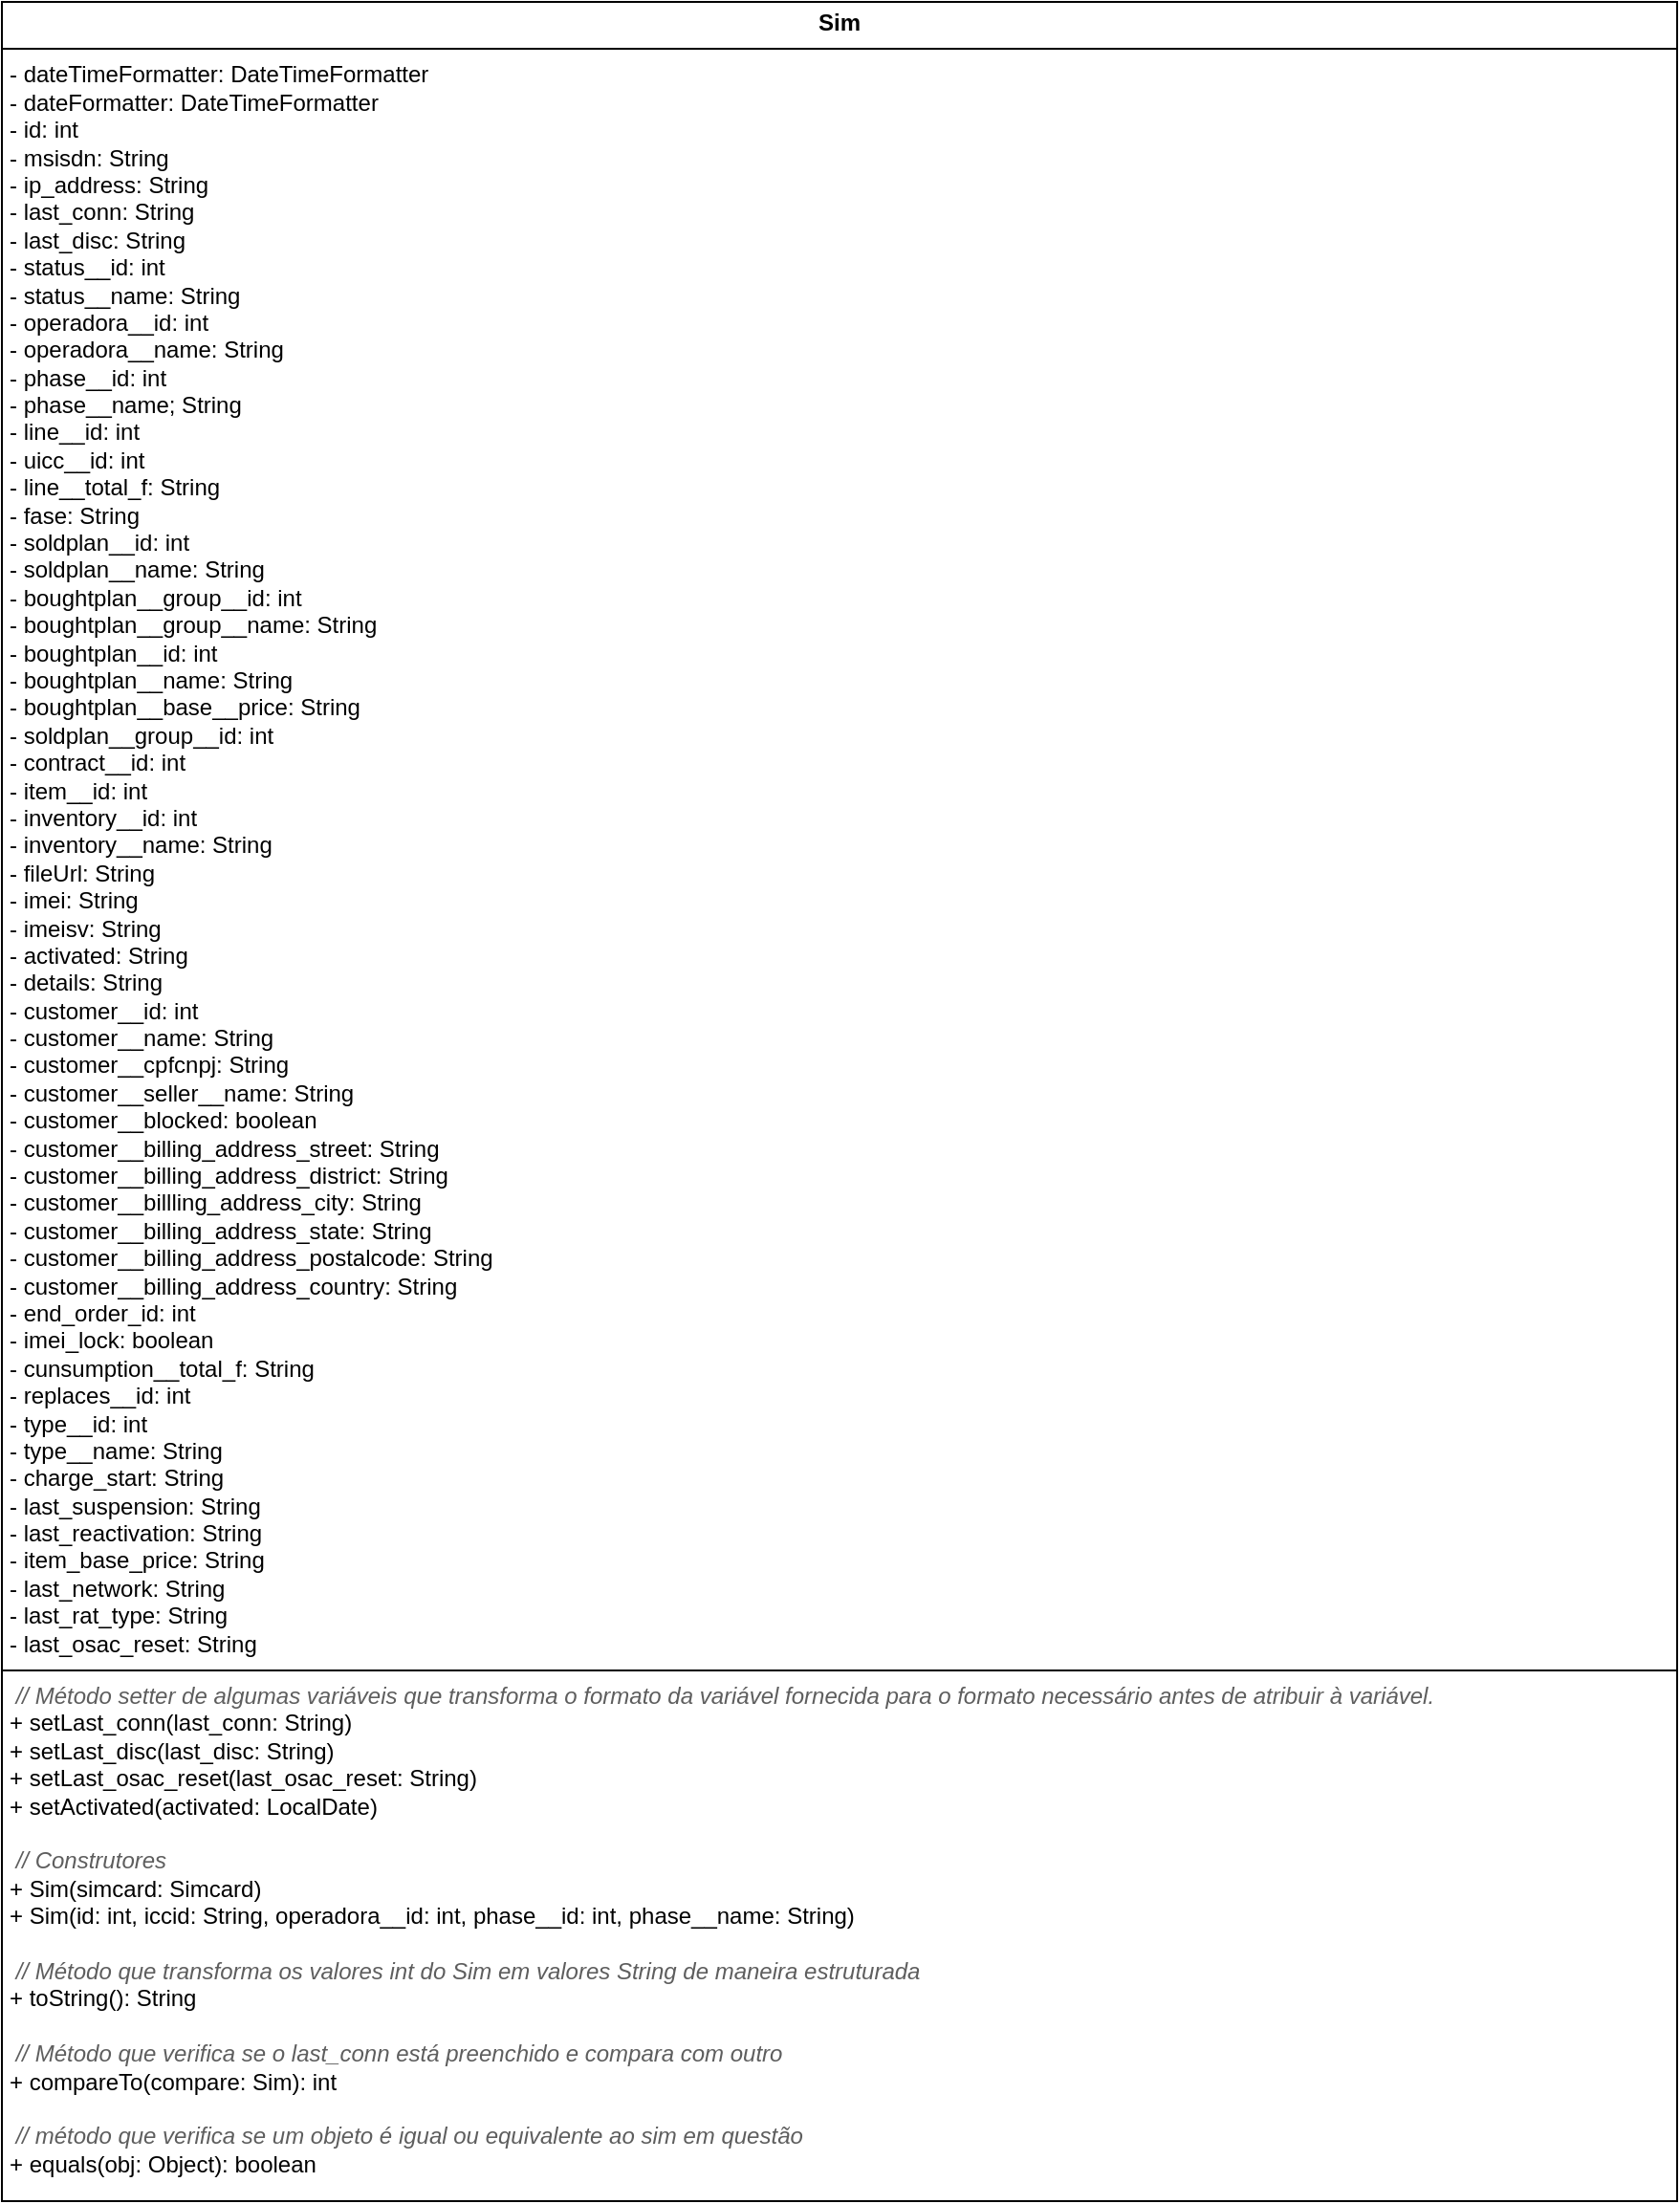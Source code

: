 <mxfile version="25.0.3">
  <diagram name="Página-1" id="yRpw1XDFjLFixnUvcPBG">
    <mxGraphModel dx="1432" dy="763" grid="1" gridSize="10" guides="1" tooltips="1" connect="1" arrows="1" fold="1" page="1" pageScale="1" pageWidth="827" pageHeight="1169" math="0" shadow="0">
      <root>
        <mxCell id="0" />
        <mxCell id="1" parent="0" />
        <mxCell id="ympIJe-1SoXUaamCZdop-1" value="&lt;p style=&quot;margin:0px;margin-top:4px;text-align:center;&quot;&gt;&lt;b&gt;Sim&lt;/b&gt;&lt;/p&gt;&lt;hr size=&quot;1&quot; style=&quot;border-style:solid;&quot;&gt;&lt;p style=&quot;margin:0px;margin-left:4px;&quot;&gt;- dateTimeFormatter: DateTimeFormatter&lt;/p&gt;&lt;p style=&quot;margin:0px;margin-left:4px;&quot;&gt;- dateFormatter: DateTimeFormatter&lt;/p&gt;&lt;p style=&quot;margin:0px;margin-left:4px;&quot;&gt;- id: int&lt;/p&gt;&lt;p style=&quot;margin:0px;margin-left:4px;&quot;&gt;- msisdn: String&lt;/p&gt;&lt;p style=&quot;margin:0px;margin-left:4px;&quot;&gt;- ip_address: String&lt;/p&gt;&lt;p style=&quot;margin:0px;margin-left:4px;&quot;&gt;- last_conn: String&lt;/p&gt;&lt;p style=&quot;margin:0px;margin-left:4px;&quot;&gt;- last_disc: String&lt;/p&gt;&lt;p style=&quot;margin:0px;margin-left:4px;&quot;&gt;- status__id: int&lt;/p&gt;&lt;p style=&quot;margin:0px;margin-left:4px;&quot;&gt;- status__name: String&lt;/p&gt;&lt;p style=&quot;margin:0px;margin-left:4px;&quot;&gt;- operadora__id: int&lt;/p&gt;&lt;p style=&quot;margin:0px;margin-left:4px;&quot;&gt;- operadora__name: String&lt;/p&gt;&lt;p style=&quot;margin:0px;margin-left:4px;&quot;&gt;- phase__id: int&lt;/p&gt;&lt;p style=&quot;margin:0px;margin-left:4px;&quot;&gt;- phase__name; String&lt;/p&gt;&lt;p style=&quot;margin:0px;margin-left:4px;&quot;&gt;- line__id: int&lt;/p&gt;&lt;p style=&quot;margin:0px;margin-left:4px;&quot;&gt;- uicc__id: int&lt;/p&gt;&lt;p style=&quot;margin:0px;margin-left:4px;&quot;&gt;- line__total_f: String&lt;/p&gt;&lt;p style=&quot;margin:0px;margin-left:4px;&quot;&gt;- fase: String&lt;/p&gt;&lt;p style=&quot;margin:0px;margin-left:4px;&quot;&gt;- soldplan__id: int&lt;/p&gt;&lt;p style=&quot;margin:0px;margin-left:4px;&quot;&gt;- soldplan__name: String&lt;/p&gt;&lt;p style=&quot;margin:0px;margin-left:4px;&quot;&gt;- boughtplan__group__id: int&lt;/p&gt;&lt;p style=&quot;margin:0px;margin-left:4px;&quot;&gt;- boughtplan__group__name: String&lt;/p&gt;&lt;p style=&quot;margin:0px;margin-left:4px;&quot;&gt;- boughtplan__id: int&lt;/p&gt;&lt;p style=&quot;margin:0px;margin-left:4px;&quot;&gt;- boughtplan__name: String&lt;/p&gt;&lt;p style=&quot;margin:0px;margin-left:4px;&quot;&gt;- boughtplan__base__price: String&lt;/p&gt;&lt;p style=&quot;margin:0px;margin-left:4px;&quot;&gt;- soldplan__group__id: int&lt;/p&gt;&lt;p style=&quot;margin:0px;margin-left:4px;&quot;&gt;- contract__id: int&lt;/p&gt;&lt;p style=&quot;margin:0px;margin-left:4px;&quot;&gt;- item__id: int&lt;/p&gt;&lt;p style=&quot;margin:0px;margin-left:4px;&quot;&gt;- inventory__id: int&lt;/p&gt;&lt;p style=&quot;margin:0px;margin-left:4px;&quot;&gt;- inventory__name: String&lt;/p&gt;&lt;p style=&quot;margin:0px;margin-left:4px;&quot;&gt;- fileUrl: String&lt;/p&gt;&lt;p style=&quot;margin:0px;margin-left:4px;&quot;&gt;- imei: String&lt;/p&gt;&lt;p style=&quot;margin:0px;margin-left:4px;&quot;&gt;- imeisv: String&lt;/p&gt;&lt;p style=&quot;margin:0px;margin-left:4px;&quot;&gt;- activated: String&lt;/p&gt;&lt;p style=&quot;margin:0px;margin-left:4px;&quot;&gt;- details: String&lt;/p&gt;&lt;p style=&quot;margin:0px;margin-left:4px;&quot;&gt;- customer__id: int&lt;/p&gt;&lt;p style=&quot;margin:0px;margin-left:4px;&quot;&gt;- customer__name: String&lt;/p&gt;&lt;p style=&quot;margin:0px;margin-left:4px;&quot;&gt;- customer__cpfcnpj: String&lt;/p&gt;&lt;p style=&quot;margin:0px;margin-left:4px;&quot;&gt;- customer__seller__name: String&lt;/p&gt;&lt;p style=&quot;margin:0px;margin-left:4px;&quot;&gt;- customer__blocked: boolean&lt;/p&gt;&lt;p style=&quot;margin:0px;margin-left:4px;&quot;&gt;- customer__billing_address_street: String&lt;/p&gt;&lt;p style=&quot;margin:0px;margin-left:4px;&quot;&gt;- customer__billing_address_district: String&lt;/p&gt;&lt;p style=&quot;margin:0px;margin-left:4px;&quot;&gt;- customer__billling_address_city: String&lt;/p&gt;&lt;p style=&quot;margin:0px;margin-left:4px;&quot;&gt;- customer__billing_address_state: String&lt;/p&gt;&lt;p style=&quot;margin:0px;margin-left:4px;&quot;&gt;- customer__billing_address_postalcode: String&lt;/p&gt;&lt;p style=&quot;margin:0px;margin-left:4px;&quot;&gt;- customer__billing_address_country: String&lt;/p&gt;&lt;p style=&quot;margin:0px;margin-left:4px;&quot;&gt;- end_order_id: int&lt;/p&gt;&lt;p style=&quot;margin:0px;margin-left:4px;&quot;&gt;- imei_lock: boolean&lt;/p&gt;&lt;p style=&quot;margin:0px;margin-left:4px;&quot;&gt;- cunsumption__total_f: String&lt;/p&gt;&lt;p style=&quot;margin:0px;margin-left:4px;&quot;&gt;- replaces__id: int&lt;/p&gt;&lt;p style=&quot;margin:0px;margin-left:4px;&quot;&gt;- type__id: int&lt;/p&gt;&lt;p style=&quot;margin:0px;margin-left:4px;&quot;&gt;- type__name: String&lt;/p&gt;&lt;p style=&quot;margin:0px;margin-left:4px;&quot;&gt;- charge_start: String&lt;/p&gt;&lt;p style=&quot;margin:0px;margin-left:4px;&quot;&gt;- last_suspension: String&lt;/p&gt;&lt;p style=&quot;margin:0px;margin-left:4px;&quot;&gt;- last_reactivation: String&lt;/p&gt;&lt;p style=&quot;margin:0px;margin-left:4px;&quot;&gt;- item_base_price: String&lt;/p&gt;&lt;p style=&quot;margin:0px;margin-left:4px;&quot;&gt;- last_network: String&lt;/p&gt;&lt;p style=&quot;margin:0px;margin-left:4px;&quot;&gt;- last_rat_type: String&lt;/p&gt;&lt;p style=&quot;margin:0px;margin-left:4px;&quot;&gt;- last_osac_reset: String&lt;/p&gt;&lt;hr size=&quot;1&quot; style=&quot;border-style:solid;&quot;&gt;&lt;p style=&quot;margin:0px;margin-left:4px;&quot;&gt;&lt;i&gt;&lt;font color=&quot;#5e5e5e&quot;&gt;&amp;nbsp;// Método setter de algumas variáveis que transforma o formato da variável fornecida para o formato necessário antes de atribuir à variável.&lt;/font&gt;&lt;/i&gt;&lt;/p&gt;&lt;p style=&quot;margin:0px;margin-left:4px;&quot;&gt;+ setLast_conn(last_conn: String)&amp;nbsp;&lt;/p&gt;&lt;p style=&quot;margin:0px;margin-left:4px;&quot;&gt;+ setLast_disc(last_disc: String)&lt;/p&gt;&lt;p style=&quot;margin:0px;margin-left:4px;&quot;&gt;+ setLast_osac_reset(last_osac_reset: String)&lt;/p&gt;&lt;p style=&quot;margin:0px;margin-left:4px;&quot;&gt;+ setActivated(activated: LocalDate)&lt;/p&gt;&lt;p style=&quot;margin:0px;margin-left:4px;&quot;&gt;&lt;br&gt;&lt;/p&gt;&lt;p style=&quot;margin:0px;margin-left:4px;&quot;&gt;&lt;i&gt;&lt;font color=&quot;#5e5e5e&quot;&gt;&amp;nbsp;// Construtores&lt;/font&gt;&lt;/i&gt;&lt;/p&gt;&lt;p style=&quot;margin:0px;margin-left:4px;&quot;&gt;+ Sim(simcard: Simcard)&lt;/p&gt;&lt;p style=&quot;margin:0px;margin-left:4px;&quot;&gt;+ Sim(id: int, iccid: String, operadora__id: int, phase__id: int, phase__name: String)&lt;/p&gt;&lt;p style=&quot;margin:0px;margin-left:4px;&quot;&gt;&lt;br&gt;&lt;/p&gt;&lt;p style=&quot;margin:0px;margin-left:4px;&quot;&gt;&lt;i&gt;&lt;font color=&quot;#5e5e5e&quot;&gt;&amp;nbsp;// Método que transforma os valores int do Sim em valores String de maneira estruturada&lt;/font&gt;&lt;/i&gt;&lt;/p&gt;&lt;p style=&quot;margin:0px;margin-left:4px;&quot;&gt;+ toString(): String&lt;/p&gt;&lt;p style=&quot;margin:0px;margin-left:4px;&quot;&gt;&lt;br&gt;&lt;/p&gt;&lt;p style=&quot;margin:0px;margin-left:4px;&quot;&gt;&lt;i&gt;&lt;font color=&quot;#5e5e5e&quot;&gt;&amp;nbsp;// Método que verifica se o last_conn está preenchido e compara com outro&amp;nbsp;&lt;/font&gt;&lt;/i&gt;&lt;/p&gt;&lt;p style=&quot;margin:0px;margin-left:4px;&quot;&gt;+ compareTo(compare: Sim): int&lt;/p&gt;&lt;p style=&quot;margin:0px;margin-left:4px;&quot;&gt;&lt;br&gt;&lt;/p&gt;&lt;p style=&quot;margin:0px;margin-left:4px;&quot;&gt;&lt;i&gt;&lt;font color=&quot;#5e5e5e&quot;&gt;&amp;nbsp;// método que verifica se um objeto é igual ou equivalente ao sim em questão&lt;/font&gt;&lt;/i&gt;&lt;/p&gt;&lt;p style=&quot;margin:0px;margin-left:4px;&quot;&gt;+ equals(obj: Object): boolean&lt;/p&gt;" style="verticalAlign=top;align=left;overflow=fill;html=1;whiteSpace=wrap;" vertex="1" parent="1">
          <mxGeometry x="334" y="320" width="876" height="1150" as="geometry" />
        </mxCell>
      </root>
    </mxGraphModel>
  </diagram>
</mxfile>
